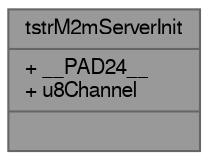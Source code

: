 digraph "tstrM2mServerInit"
{
 // LATEX_PDF_SIZE
  bgcolor="transparent";
  edge [fontname=FreeSans,fontsize=10,labelfontname=FreeSans,labelfontsize=10];
  node [fontname=FreeSans,fontsize=10,shape=box,height=0.2,width=0.4];
  Node1 [shape=record,label="{tstrM2mServerInit\n|+ __PAD24__\l+ u8Channel\l|}",height=0.2,width=0.4,color="gray40", fillcolor="grey60", style="filled", fontcolor="black",tooltip="PS Server initialization."];
}
